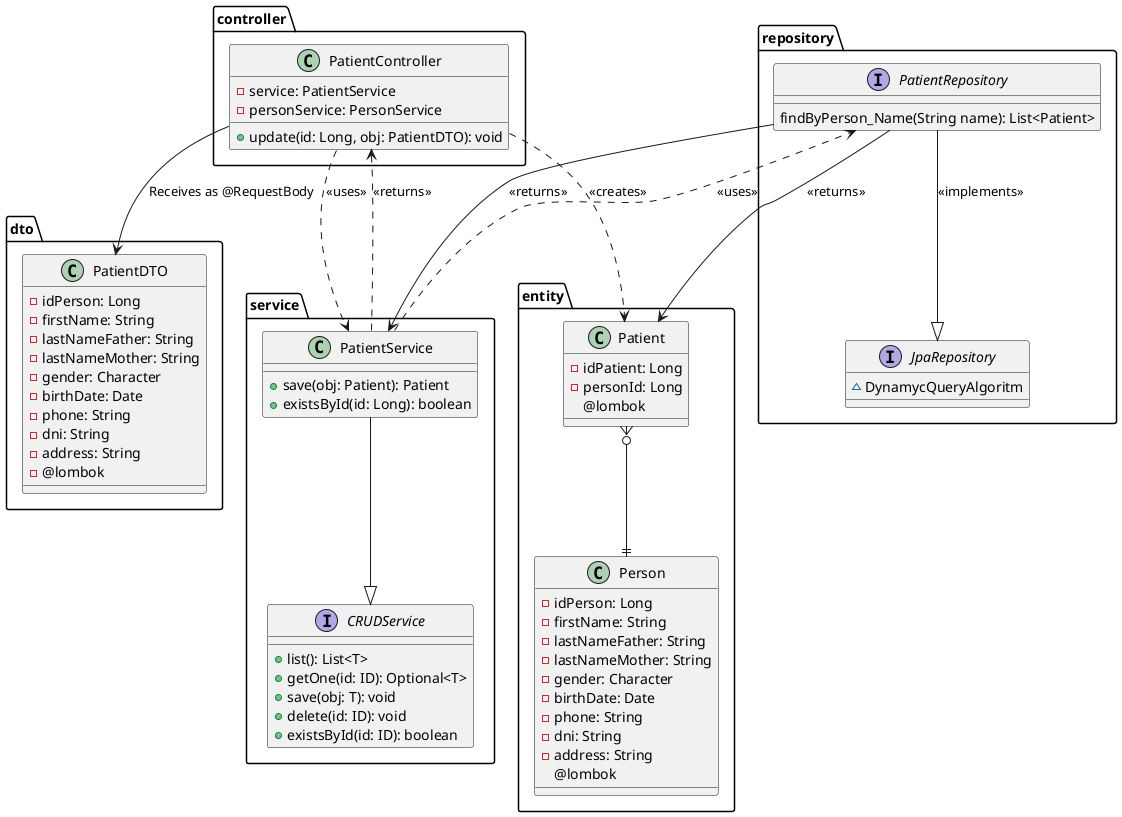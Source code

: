 @startuml hu25
package repository {

  interface PatientRepository {
    findByPerson_Name(String name): List<Patient>
  }

  interface JpaRepository {
    ~DynamycQueryAlgoritm
  }
}

package controller {

  class PatientController {
    -service: PatientService
    -personService: PersonService
    +update(id: Long, obj: PatientDTO): void
  }
}

package service {

  class PatientService {
    +save(obj: Patient): Patient
    +existsById(id: Long): boolean
  }

  interface CRUDService{
    +list(): List<T>
    +getOne(id: ID): Optional<T>
    +save(obj: T): void
    +delete(id: ID): void
    +existsById(id: ID): boolean
  }
}

package dto {
  class PatientDTO {
    -idPerson: Long
    -firstName: String
    -lastNameFather: String
    -lastNameMother: String
    -gender: Character
    -birthDate: Date
    -phone: String
    -dni: String
    -address: String
    -@lombok
  }
}

package entity {

  class Person {
    -idPerson: Long
    -firstName: String
    -lastNameFather: String
    -lastNameMother: String
    -gender: Character
    -birthDate: Date
    -phone: String
    -dni: String
    -address: String
    @lombok
  }

  class Patient {
    -idPatient: Long
    -personId: Long
    @lombok
  }
}

PatientController ..> PatientService : <<uses>>
PatientController --> PatientDTO : Receives as @RequestBody
PatientController ..> Patient : <<creates>>

PatientService..> PatientController: <<returns>>
PatientService --|> CRUDService
PatientService ..> PatientRepository : <<uses>>

PatientRepository --> PatientService : <<returns>>
PatientRepository --> Patient : <<returns>>
PatientRepository --|> JpaRepository: <<implements>>

Patient }o--|| Person

@enduml

